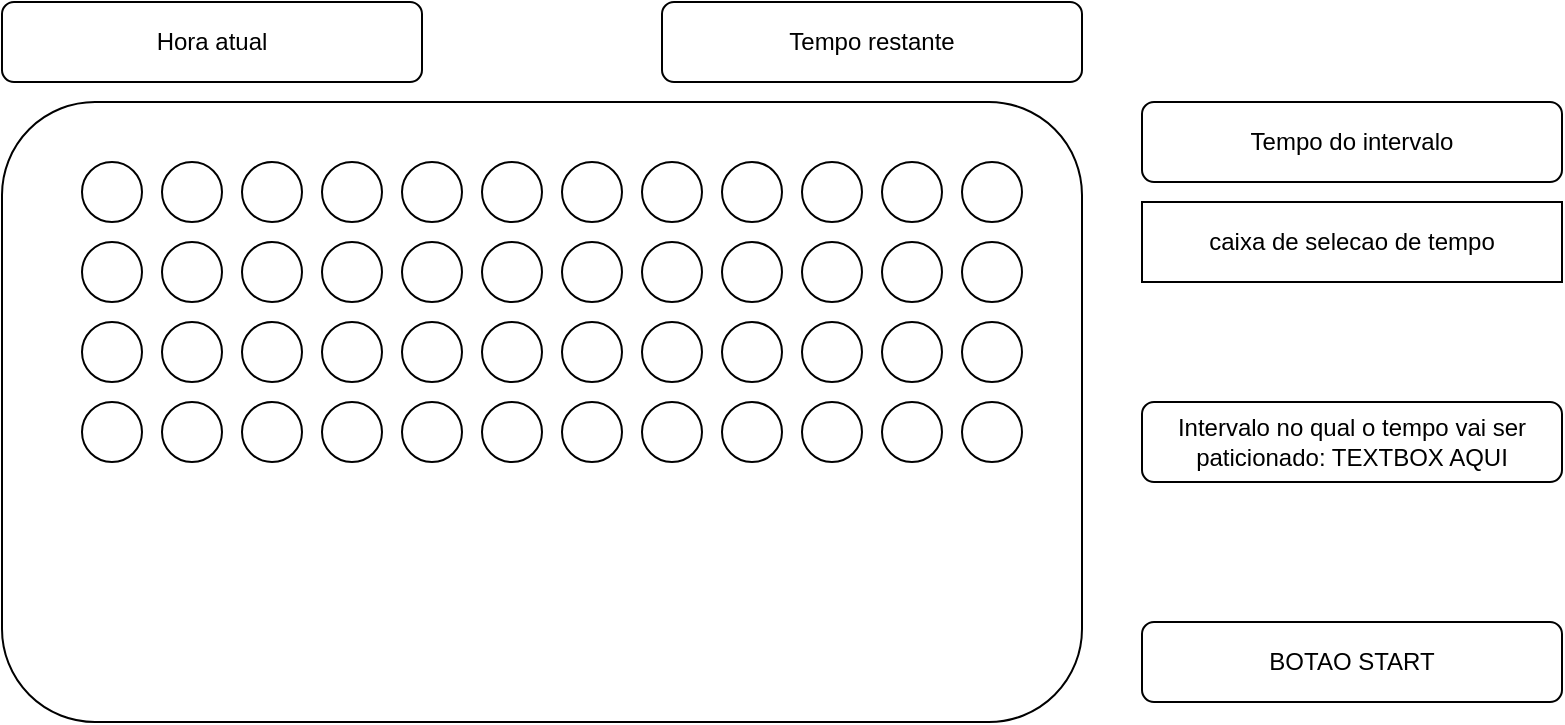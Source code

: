 <mxfile version="26.2.2">
  <diagram name="Página-1" id="ytkqiRXM0nRBt8I7_o1d">
    <mxGraphModel dx="2086" dy="663" grid="1" gridSize="10" guides="1" tooltips="1" connect="1" arrows="1" fold="1" page="1" pageScale="1" pageWidth="827" pageHeight="1169" math="0" shadow="0">
      <root>
        <mxCell id="0" />
        <mxCell id="1" parent="0" />
        <mxCell id="UdicWerXyJRW6_YrkzJ9-1" value="" style="rounded=1;whiteSpace=wrap;html=1;" vertex="1" parent="1">
          <mxGeometry x="-140" y="100" width="540" height="310" as="geometry" />
        </mxCell>
        <mxCell id="UdicWerXyJRW6_YrkzJ9-2" value="Tempo do intervalo" style="rounded=1;whiteSpace=wrap;html=1;" vertex="1" parent="1">
          <mxGeometry x="430" y="100" width="210" height="40" as="geometry" />
        </mxCell>
        <mxCell id="UdicWerXyJRW6_YrkzJ9-4" value="Intervalo no qual o tempo vai ser paticionado: TEXTBOX AQUI" style="rounded=1;whiteSpace=wrap;html=1;" vertex="1" parent="1">
          <mxGeometry x="430" y="250" width="210" height="40" as="geometry" />
        </mxCell>
        <mxCell id="UdicWerXyJRW6_YrkzJ9-5" value="Hora atual" style="rounded=1;whiteSpace=wrap;html=1;" vertex="1" parent="1">
          <mxGeometry x="-140" y="50" width="210" height="40" as="geometry" />
        </mxCell>
        <mxCell id="UdicWerXyJRW6_YrkzJ9-6" value="" style="ellipse;whiteSpace=wrap;html=1;aspect=fixed;" vertex="1" parent="1">
          <mxGeometry x="-100" y="130" width="30" height="30" as="geometry" />
        </mxCell>
        <mxCell id="UdicWerXyJRW6_YrkzJ9-7" value="" style="ellipse;whiteSpace=wrap;html=1;aspect=fixed;" vertex="1" parent="1">
          <mxGeometry x="-60" y="130" width="30" height="30" as="geometry" />
        </mxCell>
        <mxCell id="UdicWerXyJRW6_YrkzJ9-8" value="" style="ellipse;whiteSpace=wrap;html=1;aspect=fixed;" vertex="1" parent="1">
          <mxGeometry x="-20" y="130" width="30" height="30" as="geometry" />
        </mxCell>
        <mxCell id="UdicWerXyJRW6_YrkzJ9-9" value="" style="ellipse;whiteSpace=wrap;html=1;aspect=fixed;" vertex="1" parent="1">
          <mxGeometry x="20" y="130" width="30" height="30" as="geometry" />
        </mxCell>
        <mxCell id="UdicWerXyJRW6_YrkzJ9-10" value="" style="ellipse;whiteSpace=wrap;html=1;aspect=fixed;" vertex="1" parent="1">
          <mxGeometry x="60" y="130" width="30" height="30" as="geometry" />
        </mxCell>
        <mxCell id="UdicWerXyJRW6_YrkzJ9-11" value="" style="ellipse;whiteSpace=wrap;html=1;aspect=fixed;" vertex="1" parent="1">
          <mxGeometry x="100" y="130" width="30" height="30" as="geometry" />
        </mxCell>
        <mxCell id="UdicWerXyJRW6_YrkzJ9-12" value="" style="ellipse;whiteSpace=wrap;html=1;aspect=fixed;" vertex="1" parent="1">
          <mxGeometry x="140" y="130" width="30" height="30" as="geometry" />
        </mxCell>
        <mxCell id="UdicWerXyJRW6_YrkzJ9-13" value="" style="ellipse;whiteSpace=wrap;html=1;aspect=fixed;" vertex="1" parent="1">
          <mxGeometry x="180" y="130" width="30" height="30" as="geometry" />
        </mxCell>
        <mxCell id="UdicWerXyJRW6_YrkzJ9-23" value="" style="ellipse;whiteSpace=wrap;html=1;aspect=fixed;" vertex="1" parent="1">
          <mxGeometry x="220" y="130" width="30" height="30" as="geometry" />
        </mxCell>
        <mxCell id="UdicWerXyJRW6_YrkzJ9-24" value="" style="ellipse;whiteSpace=wrap;html=1;aspect=fixed;" vertex="1" parent="1">
          <mxGeometry x="300" y="130" width="30" height="30" as="geometry" />
        </mxCell>
        <mxCell id="UdicWerXyJRW6_YrkzJ9-25" value="" style="ellipse;whiteSpace=wrap;html=1;aspect=fixed;" vertex="1" parent="1">
          <mxGeometry x="340" y="130" width="30" height="30" as="geometry" />
        </mxCell>
        <mxCell id="UdicWerXyJRW6_YrkzJ9-26" value="" style="ellipse;whiteSpace=wrap;html=1;aspect=fixed;" vertex="1" parent="1">
          <mxGeometry x="260" y="130" width="30" height="30" as="geometry" />
        </mxCell>
        <mxCell id="UdicWerXyJRW6_YrkzJ9-27" value="" style="ellipse;whiteSpace=wrap;html=1;aspect=fixed;" vertex="1" parent="1">
          <mxGeometry x="-100" y="170" width="30" height="30" as="geometry" />
        </mxCell>
        <mxCell id="UdicWerXyJRW6_YrkzJ9-28" value="" style="ellipse;whiteSpace=wrap;html=1;aspect=fixed;" vertex="1" parent="1">
          <mxGeometry x="-60" y="170" width="30" height="30" as="geometry" />
        </mxCell>
        <mxCell id="UdicWerXyJRW6_YrkzJ9-29" value="" style="ellipse;whiteSpace=wrap;html=1;aspect=fixed;" vertex="1" parent="1">
          <mxGeometry x="-20" y="170" width="30" height="30" as="geometry" />
        </mxCell>
        <mxCell id="UdicWerXyJRW6_YrkzJ9-30" value="" style="ellipse;whiteSpace=wrap;html=1;aspect=fixed;" vertex="1" parent="1">
          <mxGeometry x="20" y="170" width="30" height="30" as="geometry" />
        </mxCell>
        <mxCell id="UdicWerXyJRW6_YrkzJ9-31" value="" style="ellipse;whiteSpace=wrap;html=1;aspect=fixed;" vertex="1" parent="1">
          <mxGeometry x="60" y="170" width="30" height="30" as="geometry" />
        </mxCell>
        <mxCell id="UdicWerXyJRW6_YrkzJ9-32" value="" style="ellipse;whiteSpace=wrap;html=1;aspect=fixed;" vertex="1" parent="1">
          <mxGeometry x="100" y="170" width="30" height="30" as="geometry" />
        </mxCell>
        <mxCell id="UdicWerXyJRW6_YrkzJ9-33" value="" style="ellipse;whiteSpace=wrap;html=1;aspect=fixed;" vertex="1" parent="1">
          <mxGeometry x="140" y="170" width="30" height="30" as="geometry" />
        </mxCell>
        <mxCell id="UdicWerXyJRW6_YrkzJ9-34" value="" style="ellipse;whiteSpace=wrap;html=1;aspect=fixed;" vertex="1" parent="1">
          <mxGeometry x="180" y="170" width="30" height="30" as="geometry" />
        </mxCell>
        <mxCell id="UdicWerXyJRW6_YrkzJ9-35" value="" style="ellipse;whiteSpace=wrap;html=1;aspect=fixed;" vertex="1" parent="1">
          <mxGeometry x="220" y="170" width="30" height="30" as="geometry" />
        </mxCell>
        <mxCell id="UdicWerXyJRW6_YrkzJ9-36" value="" style="ellipse;whiteSpace=wrap;html=1;aspect=fixed;" vertex="1" parent="1">
          <mxGeometry x="300" y="170" width="30" height="30" as="geometry" />
        </mxCell>
        <mxCell id="UdicWerXyJRW6_YrkzJ9-37" value="" style="ellipse;whiteSpace=wrap;html=1;aspect=fixed;" vertex="1" parent="1">
          <mxGeometry x="340" y="170" width="30" height="30" as="geometry" />
        </mxCell>
        <mxCell id="UdicWerXyJRW6_YrkzJ9-38" value="" style="ellipse;whiteSpace=wrap;html=1;aspect=fixed;" vertex="1" parent="1">
          <mxGeometry x="260" y="170" width="30" height="30" as="geometry" />
        </mxCell>
        <mxCell id="UdicWerXyJRW6_YrkzJ9-39" value="" style="ellipse;whiteSpace=wrap;html=1;aspect=fixed;" vertex="1" parent="1">
          <mxGeometry x="-100" y="210" width="30" height="30" as="geometry" />
        </mxCell>
        <mxCell id="UdicWerXyJRW6_YrkzJ9-40" value="" style="ellipse;whiteSpace=wrap;html=1;aspect=fixed;" vertex="1" parent="1">
          <mxGeometry x="-60" y="210" width="30" height="30" as="geometry" />
        </mxCell>
        <mxCell id="UdicWerXyJRW6_YrkzJ9-41" value="" style="ellipse;whiteSpace=wrap;html=1;aspect=fixed;" vertex="1" parent="1">
          <mxGeometry x="-20" y="210" width="30" height="30" as="geometry" />
        </mxCell>
        <mxCell id="UdicWerXyJRW6_YrkzJ9-42" value="" style="ellipse;whiteSpace=wrap;html=1;aspect=fixed;" vertex="1" parent="1">
          <mxGeometry x="20" y="210" width="30" height="30" as="geometry" />
        </mxCell>
        <mxCell id="UdicWerXyJRW6_YrkzJ9-43" value="" style="ellipse;whiteSpace=wrap;html=1;aspect=fixed;" vertex="1" parent="1">
          <mxGeometry x="60" y="210" width="30" height="30" as="geometry" />
        </mxCell>
        <mxCell id="UdicWerXyJRW6_YrkzJ9-44" value="" style="ellipse;whiteSpace=wrap;html=1;aspect=fixed;" vertex="1" parent="1">
          <mxGeometry x="100" y="210" width="30" height="30" as="geometry" />
        </mxCell>
        <mxCell id="UdicWerXyJRW6_YrkzJ9-45" value="" style="ellipse;whiteSpace=wrap;html=1;aspect=fixed;" vertex="1" parent="1">
          <mxGeometry x="140" y="210" width="30" height="30" as="geometry" />
        </mxCell>
        <mxCell id="UdicWerXyJRW6_YrkzJ9-46" value="" style="ellipse;whiteSpace=wrap;html=1;aspect=fixed;" vertex="1" parent="1">
          <mxGeometry x="180" y="210" width="30" height="30" as="geometry" />
        </mxCell>
        <mxCell id="UdicWerXyJRW6_YrkzJ9-47" value="" style="ellipse;whiteSpace=wrap;html=1;aspect=fixed;" vertex="1" parent="1">
          <mxGeometry x="220" y="210" width="30" height="30" as="geometry" />
        </mxCell>
        <mxCell id="UdicWerXyJRW6_YrkzJ9-48" value="" style="ellipse;whiteSpace=wrap;html=1;aspect=fixed;" vertex="1" parent="1">
          <mxGeometry x="300" y="210" width="30" height="30" as="geometry" />
        </mxCell>
        <mxCell id="UdicWerXyJRW6_YrkzJ9-49" value="" style="ellipse;whiteSpace=wrap;html=1;aspect=fixed;" vertex="1" parent="1">
          <mxGeometry x="340" y="210" width="30" height="30" as="geometry" />
        </mxCell>
        <mxCell id="UdicWerXyJRW6_YrkzJ9-50" value="" style="ellipse;whiteSpace=wrap;html=1;aspect=fixed;" vertex="1" parent="1">
          <mxGeometry x="260" y="210" width="30" height="30" as="geometry" />
        </mxCell>
        <mxCell id="UdicWerXyJRW6_YrkzJ9-51" value="" style="ellipse;whiteSpace=wrap;html=1;aspect=fixed;" vertex="1" parent="1">
          <mxGeometry x="-100" y="250" width="30" height="30" as="geometry" />
        </mxCell>
        <mxCell id="UdicWerXyJRW6_YrkzJ9-52" value="" style="ellipse;whiteSpace=wrap;html=1;aspect=fixed;" vertex="1" parent="1">
          <mxGeometry x="-60" y="250" width="30" height="30" as="geometry" />
        </mxCell>
        <mxCell id="UdicWerXyJRW6_YrkzJ9-53" value="" style="ellipse;whiteSpace=wrap;html=1;aspect=fixed;" vertex="1" parent="1">
          <mxGeometry x="-20" y="250" width="30" height="30" as="geometry" />
        </mxCell>
        <mxCell id="UdicWerXyJRW6_YrkzJ9-54" value="" style="ellipse;whiteSpace=wrap;html=1;aspect=fixed;" vertex="1" parent="1">
          <mxGeometry x="20" y="250" width="30" height="30" as="geometry" />
        </mxCell>
        <mxCell id="UdicWerXyJRW6_YrkzJ9-55" value="" style="ellipse;whiteSpace=wrap;html=1;aspect=fixed;" vertex="1" parent="1">
          <mxGeometry x="60" y="250" width="30" height="30" as="geometry" />
        </mxCell>
        <mxCell id="UdicWerXyJRW6_YrkzJ9-56" value="" style="ellipse;whiteSpace=wrap;html=1;aspect=fixed;" vertex="1" parent="1">
          <mxGeometry x="100" y="250" width="30" height="30" as="geometry" />
        </mxCell>
        <mxCell id="UdicWerXyJRW6_YrkzJ9-57" value="" style="ellipse;whiteSpace=wrap;html=1;aspect=fixed;" vertex="1" parent="1">
          <mxGeometry x="140" y="250" width="30" height="30" as="geometry" />
        </mxCell>
        <mxCell id="UdicWerXyJRW6_YrkzJ9-58" value="" style="ellipse;whiteSpace=wrap;html=1;aspect=fixed;" vertex="1" parent="1">
          <mxGeometry x="180" y="250" width="30" height="30" as="geometry" />
        </mxCell>
        <mxCell id="UdicWerXyJRW6_YrkzJ9-59" value="" style="ellipse;whiteSpace=wrap;html=1;aspect=fixed;" vertex="1" parent="1">
          <mxGeometry x="220" y="250" width="30" height="30" as="geometry" />
        </mxCell>
        <mxCell id="UdicWerXyJRW6_YrkzJ9-60" value="" style="ellipse;whiteSpace=wrap;html=1;aspect=fixed;" vertex="1" parent="1">
          <mxGeometry x="300" y="250" width="30" height="30" as="geometry" />
        </mxCell>
        <mxCell id="UdicWerXyJRW6_YrkzJ9-61" value="" style="ellipse;whiteSpace=wrap;html=1;aspect=fixed;" vertex="1" parent="1">
          <mxGeometry x="340" y="250" width="30" height="30" as="geometry" />
        </mxCell>
        <mxCell id="UdicWerXyJRW6_YrkzJ9-62" value="" style="ellipse;whiteSpace=wrap;html=1;aspect=fixed;" vertex="1" parent="1">
          <mxGeometry x="260" y="250" width="30" height="30" as="geometry" />
        </mxCell>
        <mxCell id="UdicWerXyJRW6_YrkzJ9-63" value="caixa de selecao de tempo" style="rounded=0;whiteSpace=wrap;html=1;" vertex="1" parent="1">
          <mxGeometry x="430" y="150" width="210" height="40" as="geometry" />
        </mxCell>
        <mxCell id="UdicWerXyJRW6_YrkzJ9-78" value="Tempo restante" style="rounded=1;whiteSpace=wrap;html=1;" vertex="1" parent="1">
          <mxGeometry x="190" y="50" width="210" height="40" as="geometry" />
        </mxCell>
        <mxCell id="UdicWerXyJRW6_YrkzJ9-79" value="BO&lt;span style=&quot;background-color: transparent; color: light-dark(rgb(0, 0, 0), rgb(255, 255, 255));&quot;&gt;TAO START&lt;/span&gt;" style="rounded=1;whiteSpace=wrap;html=1;" vertex="1" parent="1">
          <mxGeometry x="430" y="360" width="210" height="40" as="geometry" />
        </mxCell>
      </root>
    </mxGraphModel>
  </diagram>
</mxfile>
